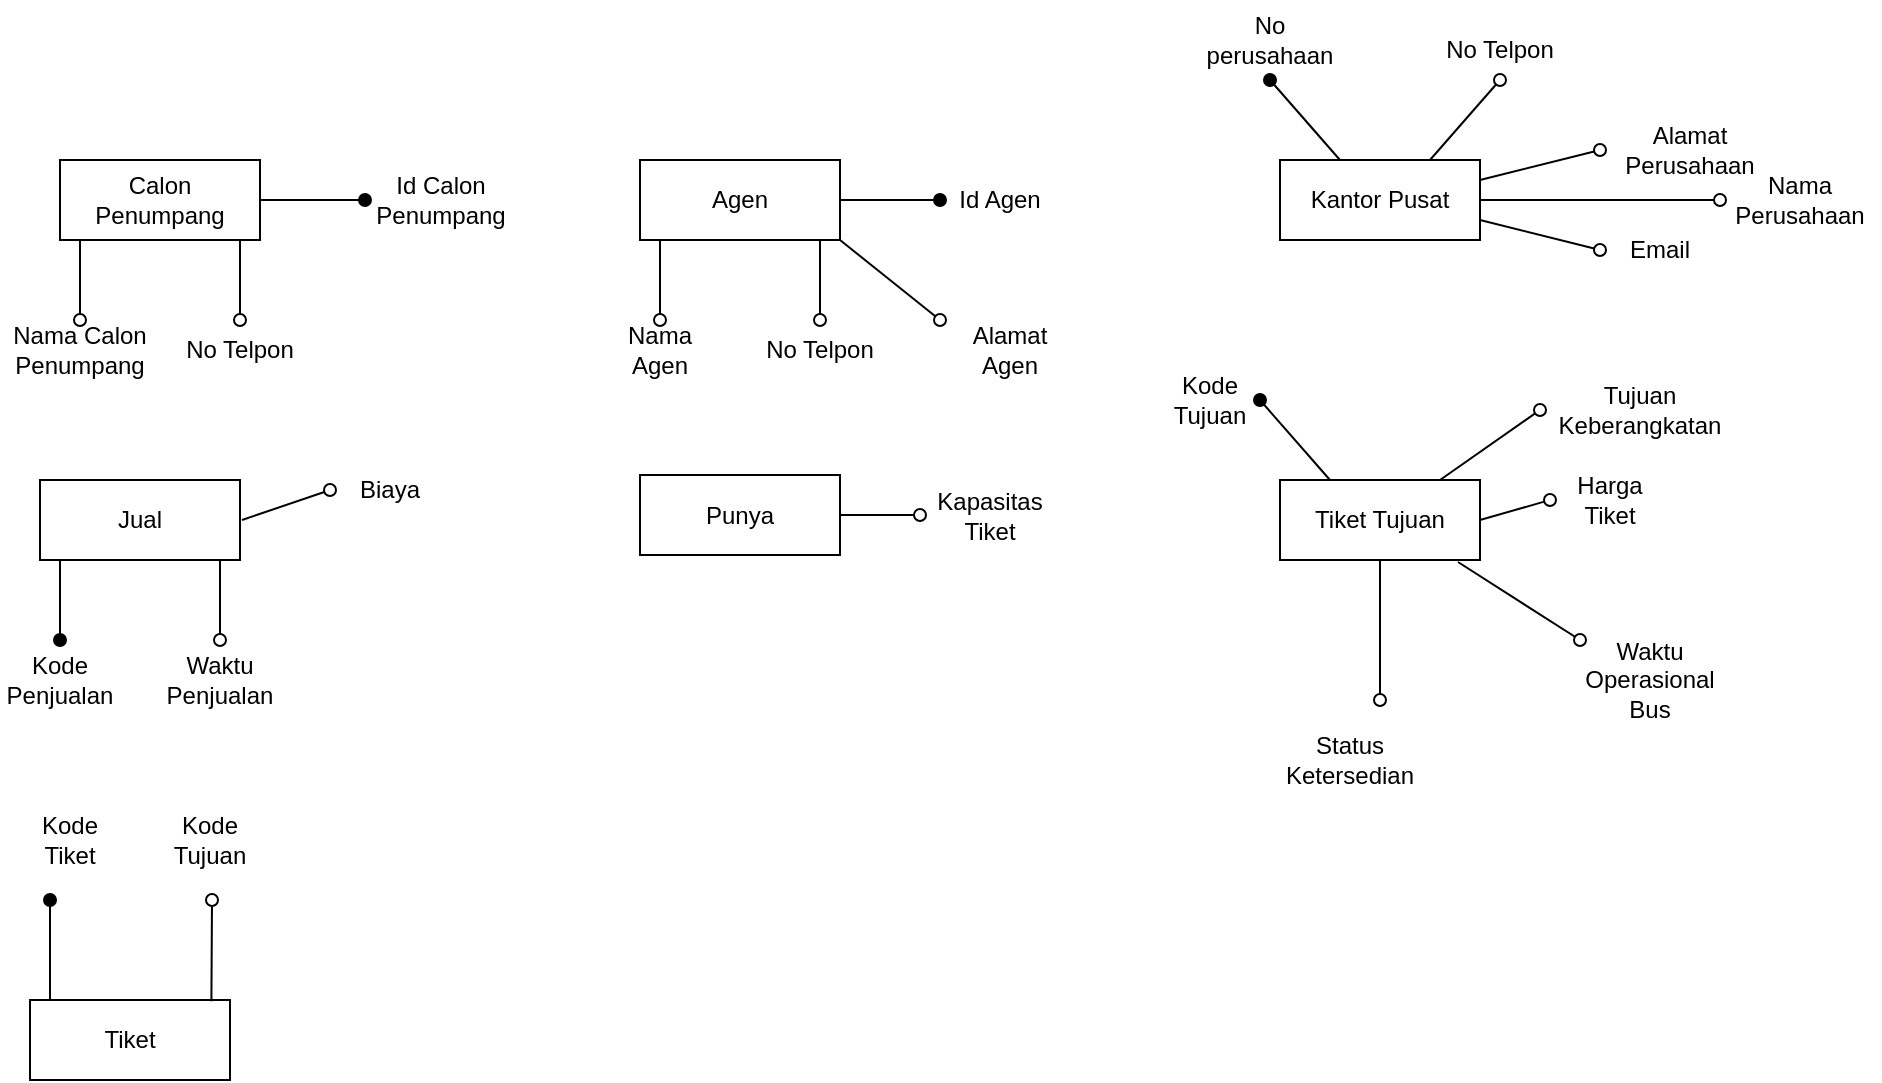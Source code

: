 <mxfile version="20.4.1" type="device" pages="3"><diagram id="qzXnrR03HcIGLGsilELM" name="Entity"><mxGraphModel dx="782" dy="-640" grid="1" gridSize="10" guides="1" tooltips="1" connect="1" arrows="1" fold="1" page="1" pageScale="1" pageWidth="850" pageHeight="1100" math="0" shadow="0"><root><mxCell id="0"/><mxCell id="1" parent="0"/><mxCell id="bNLSoMspiXEGInf_p72v-1" value="Calon Penumpang" style="whiteSpace=wrap;html=1;align=center;" parent="1" vertex="1"><mxGeometry x="105" y="1220" width="100" height="40" as="geometry"/></mxCell><mxCell id="bNLSoMspiXEGInf_p72v-2" value="" style="endArrow=none;html=1;rounded=0;startArrow=oval;startFill=0;exitX=0.5;exitY=0;exitDx=0;exitDy=0;" parent="1" source="bNLSoMspiXEGInf_p72v-7" edge="1"><mxGeometry width="50" height="50" relative="1" as="geometry"><mxPoint x="115" y="1320" as="sourcePoint"/><mxPoint x="115" y="1260" as="targetPoint"/></mxGeometry></mxCell><mxCell id="bNLSoMspiXEGInf_p72v-3" value="" style="endArrow=none;html=1;rounded=0;startArrow=oval;startFill=0;exitX=0.5;exitY=0;exitDx=0;exitDy=0;" parent="1" source="bNLSoMspiXEGInf_p72v-4" edge="1"><mxGeometry width="50" height="50" relative="1" as="geometry"><mxPoint x="195" y="1320" as="sourcePoint"/><mxPoint x="195" y="1260" as="targetPoint"/></mxGeometry></mxCell><mxCell id="bNLSoMspiXEGInf_p72v-4" value="No Telpon" style="text;html=1;strokeColor=none;fillColor=none;align=center;verticalAlign=middle;whiteSpace=wrap;rounded=0;" parent="1" vertex="1"><mxGeometry x="165" y="1300" width="60" height="30" as="geometry"/></mxCell><mxCell id="bNLSoMspiXEGInf_p72v-5" value="" style="endArrow=none;html=1;rounded=0;startArrow=oval;startFill=1;entryX=1;entryY=0.5;entryDx=0;entryDy=0;exitX=0;exitY=0.5;exitDx=0;exitDy=0;" parent="1" source="bNLSoMspiXEGInf_p72v-6" target="bNLSoMspiXEGInf_p72v-1" edge="1"><mxGeometry width="50" height="50" relative="1" as="geometry"><mxPoint x="285" y="1330" as="sourcePoint"/><mxPoint x="285" y="1220" as="targetPoint"/></mxGeometry></mxCell><mxCell id="bNLSoMspiXEGInf_p72v-6" value="Id Calon Penumpang" style="text;html=1;strokeColor=none;fillColor=none;align=center;verticalAlign=middle;whiteSpace=wrap;rounded=0;" parent="1" vertex="1"><mxGeometry x="257.5" y="1215" width="75" height="50" as="geometry"/></mxCell><mxCell id="bNLSoMspiXEGInf_p72v-7" value="Nama Calon Penumpang" style="text;html=1;strokeColor=none;fillColor=none;align=center;verticalAlign=middle;whiteSpace=wrap;rounded=0;" parent="1" vertex="1"><mxGeometry x="75" y="1300" width="80" height="30" as="geometry"/></mxCell><mxCell id="bNLSoMspiXEGInf_p72v-8" value="" style="endArrow=none;html=1;rounded=0;startArrow=oval;startFill=0;exitX=0;exitY=0.5;exitDx=0;exitDy=0;" parent="1" source="bNLSoMspiXEGInf_p72v-10" edge="1"><mxGeometry width="50" height="50" relative="1" as="geometry"><mxPoint x="45" y="1420" as="sourcePoint"/><mxPoint x="196" y="1400" as="targetPoint"/></mxGeometry></mxCell><mxCell id="bNLSoMspiXEGInf_p72v-9" value="" style="endArrow=none;html=1;rounded=0;startArrow=oval;startFill=0;exitX=0.5;exitY=0;exitDx=0;exitDy=0;" parent="1" source="bNLSoMspiXEGInf_p72v-11" edge="1"><mxGeometry width="50" height="50" relative="1" as="geometry"><mxPoint x="235" y="1360" as="sourcePoint"/><mxPoint x="185" y="1420" as="targetPoint"/></mxGeometry></mxCell><mxCell id="bNLSoMspiXEGInf_p72v-10" value="Biaya" style="text;html=1;strokeColor=none;fillColor=none;align=center;verticalAlign=middle;whiteSpace=wrap;rounded=0;" parent="1" vertex="1"><mxGeometry x="240" y="1370" width="60" height="30" as="geometry"/></mxCell><mxCell id="bNLSoMspiXEGInf_p72v-11" value="Waktu Penjualan" style="text;html=1;strokeColor=none;fillColor=none;align=center;verticalAlign=middle;whiteSpace=wrap;rounded=0;" parent="1" vertex="1"><mxGeometry x="155" y="1460" width="60" height="40" as="geometry"/></mxCell><mxCell id="bNLSoMspiXEGInf_p72v-12" value="" style="endArrow=none;html=1;rounded=0;startArrow=oval;startFill=1;exitX=0.5;exitY=0;exitDx=0;exitDy=0;" parent="1" source="bNLSoMspiXEGInf_p72v-13" edge="1"><mxGeometry width="50" height="50" relative="1" as="geometry"><mxPoint x="105" y="1370" as="sourcePoint"/><mxPoint x="105" y="1420" as="targetPoint"/></mxGeometry></mxCell><mxCell id="bNLSoMspiXEGInf_p72v-13" value="Kode Penjualan" style="text;html=1;strokeColor=none;fillColor=none;align=center;verticalAlign=middle;whiteSpace=wrap;rounded=0;" parent="1" vertex="1"><mxGeometry x="75" y="1460" width="60" height="40" as="geometry"/></mxCell><mxCell id="bNLSoMspiXEGInf_p72v-14" value="Jual" style="whiteSpace=wrap;html=1;align=center;" parent="1" vertex="1"><mxGeometry x="95" y="1380" width="100" height="40" as="geometry"/></mxCell><mxCell id="bNLSoMspiXEGInf_p72v-15" value="" style="endArrow=none;html=1;rounded=0;startArrow=oval;startFill=0;exitX=0;exitY=0.5;exitDx=0;exitDy=0;entryX=1;entryY=0.5;entryDx=0;entryDy=0;" parent="1" source="bNLSoMspiXEGInf_p72v-16" target="bNLSoMspiXEGInf_p72v-17" edge="1"><mxGeometry width="50" height="50" relative="1" as="geometry"><mxPoint x="455" y="1760" as="sourcePoint"/><mxPoint x="475" y="1430" as="targetPoint"/></mxGeometry></mxCell><mxCell id="bNLSoMspiXEGInf_p72v-16" value="Kapasitas Tiket" style="text;html=1;strokeColor=none;fillColor=none;align=center;verticalAlign=middle;whiteSpace=wrap;rounded=0;" parent="1" vertex="1"><mxGeometry x="535" y="1380" width="70" height="35" as="geometry"/></mxCell><mxCell id="bNLSoMspiXEGInf_p72v-17" value="Punya" style="whiteSpace=wrap;html=1;align=center;" parent="1" vertex="1"><mxGeometry x="395" y="1377.5" width="100" height="40" as="geometry"/></mxCell><mxCell id="bNLSoMspiXEGInf_p72v-18" value="Agen" style="whiteSpace=wrap;html=1;align=center;" parent="1" vertex="1"><mxGeometry x="395" y="1220" width="100" height="40" as="geometry"/></mxCell><mxCell id="bNLSoMspiXEGInf_p72v-19" value="" style="endArrow=none;html=1;rounded=0;startArrow=oval;startFill=0;exitX=0.5;exitY=0;exitDx=0;exitDy=0;" parent="1" source="bNLSoMspiXEGInf_p72v-24" edge="1"><mxGeometry width="50" height="50" relative="1" as="geometry"><mxPoint x="405" y="1300" as="sourcePoint"/><mxPoint x="405" y="1260" as="targetPoint"/></mxGeometry></mxCell><mxCell id="bNLSoMspiXEGInf_p72v-20" value="" style="endArrow=none;html=1;rounded=0;startArrow=oval;startFill=0;exitX=0.5;exitY=0;exitDx=0;exitDy=0;" parent="1" source="bNLSoMspiXEGInf_p72v-21" edge="1"><mxGeometry width="50" height="50" relative="1" as="geometry"><mxPoint x="485" y="1310" as="sourcePoint"/><mxPoint x="485" y="1260" as="targetPoint"/></mxGeometry></mxCell><mxCell id="bNLSoMspiXEGInf_p72v-21" value="No Telpon" style="text;html=1;strokeColor=none;fillColor=none;align=center;verticalAlign=middle;whiteSpace=wrap;rounded=0;" parent="1" vertex="1"><mxGeometry x="455" y="1300" width="60" height="30" as="geometry"/></mxCell><mxCell id="bNLSoMspiXEGInf_p72v-22" value="" style="endArrow=none;html=1;rounded=0;startArrow=oval;startFill=1;exitX=0;exitY=0.5;exitDx=0;exitDy=0;entryX=1;entryY=0.5;entryDx=0;entryDy=0;" parent="1" source="bNLSoMspiXEGInf_p72v-23" target="bNLSoMspiXEGInf_p72v-18" edge="1"><mxGeometry width="50" height="50" relative="1" as="geometry"><mxPoint x="445" y="1350" as="sourcePoint"/><mxPoint x="444.5" y="1260" as="targetPoint"/></mxGeometry></mxCell><mxCell id="bNLSoMspiXEGInf_p72v-23" value="Id Agen" style="text;html=1;strokeColor=none;fillColor=none;align=center;verticalAlign=middle;whiteSpace=wrap;rounded=0;" parent="1" vertex="1"><mxGeometry x="545" y="1225" width="60" height="30" as="geometry"/></mxCell><mxCell id="bNLSoMspiXEGInf_p72v-24" value="Nama Agen" style="text;html=1;strokeColor=none;fillColor=none;align=center;verticalAlign=middle;whiteSpace=wrap;rounded=0;" parent="1" vertex="1"><mxGeometry x="375" y="1300" width="60" height="30" as="geometry"/></mxCell><mxCell id="bNLSoMspiXEGInf_p72v-25" value="Tiket Tujuan" style="whiteSpace=wrap;html=1;align=center;" parent="1" vertex="1"><mxGeometry x="715" y="1380" width="100" height="40" as="geometry"/></mxCell><mxCell id="bNLSoMspiXEGInf_p72v-26" value="" style="endArrow=none;html=1;rounded=0;startArrow=oval;startFill=0;exitX=0.5;exitY=0;exitDx=0;exitDy=0;entryX=0.89;entryY=1.025;entryDx=0;entryDy=0;entryPerimeter=0;" parent="1" target="bNLSoMspiXEGInf_p72v-25" edge="1"><mxGeometry width="50" height="50" relative="1" as="geometry"><mxPoint x="865" y="1460" as="sourcePoint"/><mxPoint x="830" y="1420" as="targetPoint"/></mxGeometry></mxCell><mxCell id="bNLSoMspiXEGInf_p72v-28" value="&lt;div align=&quot;center&quot;&gt;Waktu Operasional Bus&lt;br&gt;&lt;/div&gt;" style="text;html=1;strokeColor=none;fillColor=none;align=center;verticalAlign=middle;whiteSpace=wrap;rounded=0;" parent="1" vertex="1"><mxGeometry x="855" y="1455" width="90" height="50" as="geometry"/></mxCell><mxCell id="bNLSoMspiXEGInf_p72v-29" value="" style="endArrow=none;html=1;rounded=0;startArrow=oval;startFill=0;entryX=0.5;entryY=1;entryDx=0;entryDy=0;exitX=0.5;exitY=0;exitDx=0;exitDy=0;entryPerimeter=0;" parent="1" target="bNLSoMspiXEGInf_p72v-25" edge="1"><mxGeometry width="50" height="50" relative="1" as="geometry"><mxPoint x="765" y="1490" as="sourcePoint"/><mxPoint x="755" y="1420" as="targetPoint"/></mxGeometry></mxCell><mxCell id="bNLSoMspiXEGInf_p72v-30" value="Status Ketersedian" style="text;html=1;strokeColor=none;fillColor=none;align=center;verticalAlign=middle;whiteSpace=wrap;rounded=0;" parent="1" vertex="1"><mxGeometry x="715" y="1500" width="70" height="40" as="geometry"/></mxCell><mxCell id="bNLSoMspiXEGInf_p72v-31" value="" style="endArrow=none;html=1;rounded=0;startArrow=oval;startFill=1;entryX=0.25;entryY=0;entryDx=0;entryDy=0;" parent="1" target="bNLSoMspiXEGInf_p72v-25" edge="1"><mxGeometry width="50" height="50" relative="1" as="geometry"><mxPoint x="705" y="1340" as="sourcePoint"/><mxPoint x="750" y="1420" as="targetPoint"/></mxGeometry></mxCell><mxCell id="bNLSoMspiXEGInf_p72v-32" value="Kode Tujuan" style="text;html=1;strokeColor=none;fillColor=none;align=center;verticalAlign=middle;whiteSpace=wrap;rounded=0;" parent="1" vertex="1"><mxGeometry x="655" y="1320" width="50" height="40" as="geometry"/></mxCell><mxCell id="bNLSoMspiXEGInf_p72v-33" value="" style="endArrow=none;html=1;rounded=0;startArrow=oval;startFill=0;exitX=0;exitY=0.5;exitDx=0;exitDy=0;entryX=1;entryY=0.5;entryDx=0;entryDy=0;" parent="1" source="bNLSoMspiXEGInf_p72v-34" target="bNLSoMspiXEGInf_p72v-25" edge="1"><mxGeometry width="50" height="50" relative="1" as="geometry"><mxPoint x="510" y="1640" as="sourcePoint"/><mxPoint x="815" y="1400" as="targetPoint"/></mxGeometry></mxCell><mxCell id="bNLSoMspiXEGInf_p72v-34" value="Harga Tiket" style="text;html=1;strokeColor=none;fillColor=none;align=center;verticalAlign=middle;whiteSpace=wrap;rounded=0;" parent="1" vertex="1"><mxGeometry x="850" y="1370" width="60" height="40" as="geometry"/></mxCell><mxCell id="bNLSoMspiXEGInf_p72v-35" style="edgeStyle=none;rounded=0;orthogonalLoop=1;jettySize=auto;html=1;exitX=0.5;exitY=1;exitDx=0;exitDy=0;startArrow=oval;startFill=0;" parent="1" source="bNLSoMspiXEGInf_p72v-32" target="bNLSoMspiXEGInf_p72v-32" edge="1"><mxGeometry relative="1" as="geometry"/></mxCell><mxCell id="bNLSoMspiXEGInf_p72v-37" value="" style="endArrow=none;html=1;rounded=0;startArrow=oval;startFill=0;entryX=0.8;entryY=0;entryDx=0;entryDy=0;exitX=0;exitY=0.5;exitDx=0;exitDy=0;entryPerimeter=0;" parent="1" source="bNLSoMspiXEGInf_p72v-38" target="bNLSoMspiXEGInf_p72v-25" edge="1"><mxGeometry width="50" height="50" relative="1" as="geometry"><mxPoint x="920" y="1450" as="sourcePoint"/><mxPoint x="540" y="1630" as="targetPoint"/></mxGeometry></mxCell><mxCell id="bNLSoMspiXEGInf_p72v-38" value="Tujuan Keberangkatan" style="text;html=1;strokeColor=none;fillColor=none;align=center;verticalAlign=middle;whiteSpace=wrap;rounded=0;" parent="1" vertex="1"><mxGeometry x="845" y="1320" width="100" height="50" as="geometry"/></mxCell><mxCell id="bNLSoMspiXEGInf_p72v-39" value="Kantor Pusat" style="whiteSpace=wrap;html=1;align=center;" parent="1" vertex="1"><mxGeometry x="715" y="1220" width="100" height="40" as="geometry"/></mxCell><mxCell id="bNLSoMspiXEGInf_p72v-40" value="" style="endArrow=none;html=1;rounded=0;startArrow=oval;startFill=0;exitX=0;exitY=0.5;exitDx=0;exitDy=0;entryX=1;entryY=0.5;entryDx=0;entryDy=0;" parent="1" source="bNLSoMspiXEGInf_p72v-42" target="bNLSoMspiXEGInf_p72v-39" edge="1"><mxGeometry width="50" height="50" relative="1" as="geometry"><mxPoint x="755" y="1180" as="sourcePoint"/><mxPoint x="755" y="1130" as="targetPoint"/></mxGeometry></mxCell><mxCell id="bNLSoMspiXEGInf_p72v-41" value="" style="endArrow=none;html=1;rounded=0;startArrow=oval;startFill=0;exitX=0.5;exitY=1;exitDx=0;exitDy=0;" parent="1" source="bNLSoMspiXEGInf_p72v-45" edge="1"><mxGeometry width="50" height="50" relative="1" as="geometry"><mxPoint x="825" y="1180" as="sourcePoint"/><mxPoint x="790" y="1220" as="targetPoint"/></mxGeometry></mxCell><mxCell id="bNLSoMspiXEGInf_p72v-42" value="Nama Perusahaan" style="text;html=1;strokeColor=none;fillColor=none;align=center;verticalAlign=middle;whiteSpace=wrap;rounded=0;" parent="1" vertex="1"><mxGeometry x="935" y="1227.5" width="80" height="25" as="geometry"/></mxCell><mxCell id="bNLSoMspiXEGInf_p72v-43" value="Alamat Perusahaan" style="text;html=1;strokeColor=none;fillColor=none;align=center;verticalAlign=middle;whiteSpace=wrap;rounded=0;" parent="1" vertex="1"><mxGeometry x="875" y="1200" width="90" height="30" as="geometry"/></mxCell><mxCell id="bNLSoMspiXEGInf_p72v-44" value="" style="endArrow=none;html=1;rounded=0;startArrow=oval;startFill=1;exitX=0.5;exitY=1;exitDx=0;exitDy=0;entryX=0.3;entryY=0;entryDx=0;entryDy=0;entryPerimeter=0;" parent="1" source="bNLSoMspiXEGInf_p72v-47" target="bNLSoMspiXEGInf_p72v-39" edge="1"><mxGeometry width="50" height="50" relative="1" as="geometry"><mxPoint x="795" y="1210" as="sourcePoint"/><mxPoint x="735" y="1210" as="targetPoint"/></mxGeometry></mxCell><mxCell id="bNLSoMspiXEGInf_p72v-45" value="No Telpon" style="text;html=1;strokeColor=none;fillColor=none;align=center;verticalAlign=middle;whiteSpace=wrap;rounded=0;" parent="1" vertex="1"><mxGeometry x="795" y="1150" width="60" height="30" as="geometry"/></mxCell><mxCell id="bNLSoMspiXEGInf_p72v-46" value="" style="endArrow=none;html=1;rounded=0;startArrow=oval;startFill=0;exitX=0;exitY=0.5;exitDx=0;exitDy=0;entryX=1;entryY=0.25;entryDx=0;entryDy=0;" parent="1" source="bNLSoMspiXEGInf_p72v-43" target="bNLSoMspiXEGInf_p72v-39" edge="1"><mxGeometry width="50" height="50" relative="1" as="geometry"><mxPoint x="835" y="1260" as="sourcePoint"/><mxPoint x="745" y="1110" as="targetPoint"/></mxGeometry></mxCell><mxCell id="bNLSoMspiXEGInf_p72v-47" value="No perusahaan" style="text;html=1;strokeColor=none;fillColor=none;align=center;verticalAlign=middle;whiteSpace=wrap;rounded=0;" parent="1" vertex="1"><mxGeometry x="675" y="1140" width="70" height="40" as="geometry"/></mxCell><mxCell id="bNLSoMspiXEGInf_p72v-48" value="" style="endArrow=none;html=1;rounded=0;startArrow=oval;startFill=0;exitX=0;exitY=0.5;exitDx=0;exitDy=0;entryX=1;entryY=0.75;entryDx=0;entryDy=0;entryPerimeter=0;" parent="1" source="bNLSoMspiXEGInf_p72v-49" target="bNLSoMspiXEGInf_p72v-39" edge="1"><mxGeometry width="50" height="50" relative="1" as="geometry"><mxPoint x="325" y="1400" as="sourcePoint"/><mxPoint x="705" y="1270" as="targetPoint"/></mxGeometry></mxCell><mxCell id="bNLSoMspiXEGInf_p72v-49" value="Email" style="text;html=1;strokeColor=none;fillColor=none;align=center;verticalAlign=middle;whiteSpace=wrap;rounded=0;" parent="1" vertex="1"><mxGeometry x="875" y="1250" width="60" height="30" as="geometry"/></mxCell><mxCell id="bNLSoMspiXEGInf_p72v-50" value="" style="endArrow=none;html=1;rounded=0;startArrow=oval;startFill=0;exitX=0;exitY=0;exitDx=0;exitDy=0;" parent="1" source="bNLSoMspiXEGInf_p72v-51" edge="1"><mxGeometry width="50" height="50" relative="1" as="geometry"><mxPoint x="495.5" y="1330" as="sourcePoint"/><mxPoint x="495" y="1260" as="targetPoint"/></mxGeometry></mxCell><mxCell id="bNLSoMspiXEGInf_p72v-51" value="Alamat Agen" style="text;html=1;strokeColor=none;fillColor=none;align=center;verticalAlign=middle;whiteSpace=wrap;rounded=0;" parent="1" vertex="1"><mxGeometry x="545" y="1300" width="70" height="30" as="geometry"/></mxCell><mxCell id="Q-cSyEjCnB_r-dH1KeQf-1" value="Tiket" style="whiteSpace=wrap;html=1;align=center;" parent="1" vertex="1"><mxGeometry x="90" y="1640" width="100" height="40" as="geometry"/></mxCell><mxCell id="Q-cSyEjCnB_r-dH1KeQf-2" value="" style="endArrow=none;html=1;rounded=0;startArrow=oval;startFill=1;" parent="1" edge="1"><mxGeometry width="50" height="50" relative="1" as="geometry"><mxPoint x="100" y="1590" as="sourcePoint"/><mxPoint x="100" y="1640" as="targetPoint"/></mxGeometry></mxCell><mxCell id="Q-cSyEjCnB_r-dH1KeQf-3" value="Kode Tiket" style="text;html=1;strokeColor=none;fillColor=none;align=center;verticalAlign=middle;whiteSpace=wrap;rounded=0;" parent="1" vertex="1"><mxGeometry x="85" y="1540" width="50" height="40" as="geometry"/></mxCell><mxCell id="T_l_LVZfTL7cROFTf3zg-2" value="Kode Tujuan" style="text;html=1;strokeColor=none;fillColor=none;align=center;verticalAlign=middle;whiteSpace=wrap;rounded=0;" parent="1" vertex="1"><mxGeometry x="155" y="1540" width="50" height="40" as="geometry"/></mxCell><mxCell id="S-vWrW2UZeG1LCHrflD8-1" value="" style="endArrow=none;html=1;rounded=0;startArrow=oval;startFill=0;entryX=0.907;entryY=0.017;entryDx=0;entryDy=0;entryPerimeter=0;" parent="1" target="Q-cSyEjCnB_r-dH1KeQf-1" edge="1"><mxGeometry width="50" height="50" relative="1" as="geometry"><mxPoint x="181" y="1590" as="sourcePoint"/><mxPoint x="410" y="1630" as="targetPoint"/></mxGeometry></mxCell></root></mxGraphModel></diagram><diagram id="Tl_bNO21hcRaD1nVRpbj" name="ER Diagram"><mxGraphModel dx="782" dy="460" grid="1" gridSize="10" guides="1" tooltips="1" connect="1" arrows="1" fold="1" page="1" pageScale="1" pageWidth="850" pageHeight="1100" math="0" shadow="0"><root><mxCell id="0"/><mxCell id="1" parent="0"/><mxCell id="e8dz8l9Xyo6udzqW6ZJN-3" value="Punya" style="shape=rhombus;perimeter=rhombusPerimeter;whiteSpace=wrap;html=1;align=center;" parent="1" vertex="1"><mxGeometry x="411" y="113" width="120" height="60" as="geometry"/></mxCell><mxCell id="e8dz8l9Xyo6udzqW6ZJN-5" value="Agen" style="whiteSpace=wrap;html=1;align=center;" parent="1" vertex="1"><mxGeometry x="21" y="263" width="100" height="40" as="geometry"/></mxCell><mxCell id="e8dz8l9Xyo6udzqW6ZJN-7" value="Kantor Pusat" style="whiteSpace=wrap;html=1;align=center;" parent="1" vertex="1"><mxGeometry x="701" y="263" width="100" height="40" as="geometry"/></mxCell><mxCell id="e8dz8l9Xyo6udzqW6ZJN-9" value="Tiket Tujuan" style="whiteSpace=wrap;html=1;align=center;" parent="1" vertex="1"><mxGeometry x="421" y="263" width="100" height="40" as="geometry"/></mxCell><mxCell id="e8dz8l9Xyo6udzqW6ZJN-10" value="Punya" style="shape=rhombus;perimeter=rhombusPerimeter;whiteSpace=wrap;html=1;align=center;" parent="1" vertex="1"><mxGeometry x="221" y="253" width="120" height="60" as="geometry"/></mxCell><mxCell id="e8dz8l9Xyo6udzqW6ZJN-11" value="Jual" style="shape=rhombus;perimeter=rhombusPerimeter;whiteSpace=wrap;html=1;align=center;" parent="1" vertex="1"><mxGeometry x="411" y="738" width="120" height="60" as="geometry"/></mxCell><mxCell id="e8dz8l9Xyo6udzqW6ZJN-12" value="Calon Penumpang" style="whiteSpace=wrap;html=1;align=center;" parent="1" vertex="1"><mxGeometry x="421" y="873" width="100" height="40" as="geometry"/></mxCell><mxCell id="e8dz8l9Xyo6udzqW6ZJN-13" value="" style="line;strokeWidth=1;rotatable=0;dashed=0;labelPosition=right;align=left;verticalAlign=middle;spacingTop=0;spacingLeft=6;points=[];portConstraint=eastwest;" parent="1" vertex="1"><mxGeometry x="121" y="278" width="100" height="10" as="geometry"/></mxCell><mxCell id="e8dz8l9Xyo6udzqW6ZJN-14" value="" style="line;strokeWidth=1;rotatable=0;dashed=0;labelPosition=right;align=left;verticalAlign=middle;spacingTop=0;spacingLeft=6;points=[];portConstraint=eastwest;" parent="1" vertex="1"><mxGeometry x="341" y="278" width="80" height="10" as="geometry"/></mxCell><mxCell id="e8dz8l9Xyo6udzqW6ZJN-20" value="" style="endArrow=none;html=1;rounded=0;exitX=0.5;exitY=0;exitDx=0;exitDy=0;entryX=0.5;entryY=1;entryDx=0;entryDy=0;" parent="1" edge="1"><mxGeometry relative="1" as="geometry"><mxPoint x="470.5" y="263" as="sourcePoint"/><mxPoint x="470.5" y="173" as="targetPoint"/></mxGeometry></mxCell><mxCell id="e8dz8l9Xyo6udzqW6ZJN-21" value="" style="endArrow=none;html=1;rounded=0;entryX=0.5;entryY=1;entryDx=0;entryDy=0;exitX=0.5;exitY=0;exitDx=0;exitDy=0;" parent="1" source="e8dz8l9Xyo6udzqW6ZJN-12" target="e8dz8l9Xyo6udzqW6ZJN-11" edge="1"><mxGeometry relative="1" as="geometry"><mxPoint x="461" y="873" as="sourcePoint"/><mxPoint x="521" y="733" as="targetPoint"/></mxGeometry></mxCell><mxCell id="e8dz8l9Xyo6udzqW6ZJN-24" value="" style="endArrow=none;html=1;rounded=0;entryX=1;entryY=0.5;entryDx=0;entryDy=0;exitX=0.4;exitY=0;exitDx=0;exitDy=0;exitPerimeter=0;" parent="1" source="e8dz8l9Xyo6udzqW6ZJN-7" target="e8dz8l9Xyo6udzqW6ZJN-3" edge="1"><mxGeometry relative="1" as="geometry"><mxPoint x="321" y="303" as="sourcePoint"/><mxPoint x="481" y="303" as="targetPoint"/><Array as="points"><mxPoint x="741" y="143"/></Array></mxGeometry></mxCell><mxCell id="e8dz8l9Xyo6udzqW6ZJN-26" value="" style="endArrow=none;html=1;rounded=0;exitX=0.5;exitY=0;exitDx=0;exitDy=0;entryX=0;entryY=0.5;entryDx=0;entryDy=0;" parent="1" source="e8dz8l9Xyo6udzqW6ZJN-5" target="e8dz8l9Xyo6udzqW6ZJN-3" edge="1"><mxGeometry relative="1" as="geometry"><mxPoint x="331" y="313" as="sourcePoint"/><mxPoint x="491" y="313" as="targetPoint"/><Array as="points"><mxPoint x="71" y="143"/></Array></mxGeometry></mxCell><mxCell id="A_dHXXbYrgFBgs6hQD4I-6" value="" style="endArrow=none;html=1;rounded=0;startArrow=oval;startFill=0;exitX=0.5;exitY=0;exitDx=0;exitDy=0;" parent="1" source="A_dHXXbYrgFBgs6hQD4I-10" target="e8dz8l9Xyo6udzqW6ZJN-11" edge="1"><mxGeometry width="50" height="50" relative="1" as="geometry"><mxPoint x="361" y="753" as="sourcePoint"/><mxPoint x="411" y="733" as="targetPoint"/></mxGeometry></mxCell><mxCell id="A_dHXXbYrgFBgs6hQD4I-7" value="" style="endArrow=none;html=1;rounded=0;startArrow=oval;startFill=0;exitX=0.5;exitY=0;exitDx=0;exitDy=0;" parent="1" source="A_dHXXbYrgFBgs6hQD4I-12" target="e8dz8l9Xyo6udzqW6ZJN-11" edge="1"><mxGeometry width="50" height="50" relative="1" as="geometry"><mxPoint x="551" y="693" as="sourcePoint"/><mxPoint x="501" y="663" as="targetPoint"/></mxGeometry></mxCell><mxCell id="A_dHXXbYrgFBgs6hQD4I-8" value="" style="endArrow=none;html=1;rounded=0;startArrow=oval;startFill=0;exitX=0.5;exitY=0;exitDx=0;exitDy=0;entryX=0.9;entryY=1;entryDx=0;entryDy=0;entryPerimeter=0;" parent="1" source="A_dHXXbYrgFBgs6hQD4I-14" target="e8dz8l9Xyo6udzqW6ZJN-9" edge="1"><mxGeometry width="50" height="50" relative="1" as="geometry"><mxPoint x="551" y="333" as="sourcePoint"/><mxPoint x="521" y="303" as="targetPoint"/></mxGeometry></mxCell><mxCell id="A_dHXXbYrgFBgs6hQD4I-10" value="Biaya" style="text;html=1;strokeColor=none;fillColor=none;align=center;verticalAlign=middle;whiteSpace=wrap;rounded=0;" parent="1" vertex="1"><mxGeometry x="561" y="743" width="60" height="30" as="geometry"/></mxCell><mxCell id="A_dHXXbYrgFBgs6hQD4I-12" value="Waktu Penjualan" style="text;html=1;strokeColor=none;fillColor=none;align=center;verticalAlign=middle;whiteSpace=wrap;rounded=0;" parent="1" vertex="1"><mxGeometry x="526" y="793" width="60" height="40" as="geometry"/></mxCell><mxCell id="A_dHXXbYrgFBgs6hQD4I-14" value="&lt;div align=&quot;center&quot;&gt;Waktu Operasional Bus&lt;br&gt;&lt;/div&gt;" style="text;html=1;strokeColor=none;fillColor=none;align=center;verticalAlign=middle;whiteSpace=wrap;rounded=0;" parent="1" vertex="1"><mxGeometry x="481" y="353" width="90" height="50" as="geometry"/></mxCell><mxCell id="A_dHXXbYrgFBgs6hQD4I-15" value="" style="endArrow=none;html=1;rounded=0;startArrow=oval;startFill=0;entryX=0.3;entryY=1;entryDx=0;entryDy=0;exitX=0.5;exitY=0;exitDx=0;exitDy=0;entryPerimeter=0;" parent="1" source="A_dHXXbYrgFBgs6hQD4I-16" target="e8dz8l9Xyo6udzqW6ZJN-9" edge="1"><mxGeometry width="50" height="50" relative="1" as="geometry"><mxPoint x="441" y="353" as="sourcePoint"/><mxPoint x="446" y="303" as="targetPoint"/></mxGeometry></mxCell><mxCell id="A_dHXXbYrgFBgs6hQD4I-16" value="Status Ketersedian" style="text;html=1;strokeColor=none;fillColor=none;align=center;verticalAlign=middle;whiteSpace=wrap;rounded=0;" parent="1" vertex="1"><mxGeometry x="396" y="353" width="70" height="40" as="geometry"/></mxCell><mxCell id="A_dHXXbYrgFBgs6hQD4I-17" value="" style="endArrow=none;html=1;rounded=0;startArrow=oval;startFill=0;exitX=0.5;exitY=0;exitDx=0;exitDy=0;" parent="1" source="A_dHXXbYrgFBgs6hQD4I-19" edge="1"><mxGeometry width="50" height="50" relative="1" as="geometry"><mxPoint x="31" y="353" as="sourcePoint"/><mxPoint x="31" y="303" as="targetPoint"/></mxGeometry></mxCell><mxCell id="A_dHXXbYrgFBgs6hQD4I-18" value="" style="endArrow=none;html=1;rounded=0;startArrow=oval;startFill=0;exitX=0.5;exitY=0;exitDx=0;exitDy=0;" parent="1" source="A_dHXXbYrgFBgs6hQD4I-20" edge="1"><mxGeometry width="50" height="50" relative="1" as="geometry"><mxPoint x="111" y="353" as="sourcePoint"/><mxPoint x="111" y="303" as="targetPoint"/></mxGeometry></mxCell><mxCell id="A_dHXXbYrgFBgs6hQD4I-19" value="Nama Agen" style="text;html=1;strokeColor=none;fillColor=none;align=center;verticalAlign=middle;whiteSpace=wrap;rounded=0;" parent="1" vertex="1"><mxGeometry x="1" y="353" width="60" height="30" as="geometry"/></mxCell><mxCell id="A_dHXXbYrgFBgs6hQD4I-20" value="No Telpon" style="text;html=1;strokeColor=none;fillColor=none;align=center;verticalAlign=middle;whiteSpace=wrap;rounded=0;" parent="1" vertex="1"><mxGeometry x="81" y="353" width="60" height="30" as="geometry"/></mxCell><mxCell id="A_dHXXbYrgFBgs6hQD4I-21" value="" style="endArrow=none;html=1;rounded=0;startArrow=oval;startFill=1;exitX=0.5;exitY=0;exitDx=0;exitDy=0;" parent="1" source="A_dHXXbYrgFBgs6hQD4I-23" target="e8dz8l9Xyo6udzqW6ZJN-11" edge="1"><mxGeometry width="50" height="50" relative="1" as="geometry"><mxPoint x="421" y="703" as="sourcePoint"/><mxPoint x="371" y="723" as="targetPoint"/></mxGeometry></mxCell><mxCell id="A_dHXXbYrgFBgs6hQD4I-23" value="Kode Penjualan" style="text;html=1;strokeColor=none;fillColor=none;align=center;verticalAlign=middle;whiteSpace=wrap;rounded=0;" parent="1" vertex="1"><mxGeometry x="346" y="798" width="60" height="40" as="geometry"/></mxCell><mxCell id="A_dHXXbYrgFBgs6hQD4I-25" value="" style="endArrow=none;html=1;rounded=0;startArrow=oval;startFill=1;exitX=0.5;exitY=0;exitDx=0;exitDy=0;" parent="1" source="A_dHXXbYrgFBgs6hQD4I-26" edge="1"><mxGeometry width="50" height="50" relative="1" as="geometry"><mxPoint x="191" y="533" as="sourcePoint"/><mxPoint x="441" y="303" as="targetPoint"/></mxGeometry></mxCell><mxCell id="A_dHXXbYrgFBgs6hQD4I-26" value="Kode Tujuan" style="text;html=1;strokeColor=none;fillColor=none;align=center;verticalAlign=middle;whiteSpace=wrap;rounded=0;" parent="1" vertex="1"><mxGeometry x="346" y="393" width="50" height="40" as="geometry"/></mxCell><mxCell id="A_dHXXbYrgFBgs6hQD4I-27" value="" style="endArrow=none;html=1;rounded=0;startArrow=oval;startFill=0;exitX=0.5;exitY=0;exitDx=0;exitDy=0;entryX=1;entryY=1;entryDx=0;entryDy=0;" parent="1" source="A_dHXXbYrgFBgs6hQD4I-28" target="e8dz8l9Xyo6udzqW6ZJN-9" edge="1"><mxGeometry width="50" height="50" relative="1" as="geometry"><mxPoint x="201" y="523" as="sourcePoint"/><mxPoint x="246" y="493" as="targetPoint"/></mxGeometry></mxCell><mxCell id="A_dHXXbYrgFBgs6hQD4I-28" value="Harga Tiket" style="text;html=1;strokeColor=none;fillColor=none;align=center;verticalAlign=middle;whiteSpace=wrap;rounded=0;" parent="1" vertex="1"><mxGeometry x="551" y="383" width="60" height="40" as="geometry"/></mxCell><mxCell id="A_dHXXbYrgFBgs6hQD4I-29" style="edgeStyle=none;rounded=0;orthogonalLoop=1;jettySize=auto;html=1;exitX=0.5;exitY=1;exitDx=0;exitDy=0;startArrow=oval;startFill=0;" parent="1" source="A_dHXXbYrgFBgs6hQD4I-26" target="A_dHXXbYrgFBgs6hQD4I-26" edge="1"><mxGeometry relative="1" as="geometry"/></mxCell><mxCell id="A_dHXXbYrgFBgs6hQD4I-35" value="" style="endArrow=none;html=1;rounded=0;startArrow=oval;startFill=0;entryX=1;entryY=0.75;entryDx=0;entryDy=0;exitX=0.5;exitY=0;exitDx=0;exitDy=0;" parent="1" source="A_dHXXbYrgFBgs6hQD4I-36" target="e8dz8l9Xyo6udzqW6ZJN-9" edge="1"><mxGeometry width="50" height="50" relative="1" as="geometry"><mxPoint x="611" y="333" as="sourcePoint"/><mxPoint x="231" y="513" as="targetPoint"/></mxGeometry></mxCell><mxCell id="A_dHXXbYrgFBgs6hQD4I-36" value="Tujuan Keberangkatan" style="text;html=1;strokeColor=none;fillColor=none;align=center;verticalAlign=middle;whiteSpace=wrap;rounded=0;" parent="1" vertex="1"><mxGeometry x="581" y="333" width="70" height="40" as="geometry"/></mxCell><mxCell id="A_dHXXbYrgFBgs6hQD4I-39" value="" style="endArrow=none;html=1;rounded=0;startArrow=oval;startFill=0;exitX=0.5;exitY=0;exitDx=0;exitDy=0;" parent="1" edge="1"><mxGeometry width="50" height="50" relative="1" as="geometry"><mxPoint x="421" y="973" as="sourcePoint"/><mxPoint x="421" y="913" as="targetPoint"/></mxGeometry></mxCell><mxCell id="A_dHXXbYrgFBgs6hQD4I-40" value="" style="endArrow=none;html=1;rounded=0;startArrow=oval;startFill=0;exitX=0.5;exitY=0;exitDx=0;exitDy=0;" parent="1" edge="1"><mxGeometry width="50" height="50" relative="1" as="geometry"><mxPoint x="501" y="973" as="sourcePoint"/><mxPoint x="501" y="913" as="targetPoint"/></mxGeometry></mxCell><mxCell id="A_dHXXbYrgFBgs6hQD4I-41" value="Nama Calon Penumpang" style="text;html=1;strokeColor=none;fillColor=none;align=center;verticalAlign=middle;whiteSpace=wrap;rounded=0;" parent="1" vertex="1"><mxGeometry x="381" y="973" width="80" height="30" as="geometry"/></mxCell><mxCell id="A_dHXXbYrgFBgs6hQD4I-42" value="No Telpon" style="text;html=1;strokeColor=none;fillColor=none;align=center;verticalAlign=middle;whiteSpace=wrap;rounded=0;" parent="1" vertex="1"><mxGeometry x="471" y="973" width="60" height="30" as="geometry"/></mxCell><mxCell id="A_dHXXbYrgFBgs6hQD4I-44" value="" style="endArrow=none;html=1;rounded=0;startArrow=oval;startFill=1;exitX=0.5;exitY=0;exitDx=0;exitDy=0;" parent="1" source="A_dHXXbYrgFBgs6hQD4I-45" edge="1"><mxGeometry width="50" height="50" relative="1" as="geometry"><mxPoint x="71" y="393" as="sourcePoint"/><mxPoint x="70.5" y="303" as="targetPoint"/></mxGeometry></mxCell><mxCell id="A_dHXXbYrgFBgs6hQD4I-45" value="Id Agen" style="text;html=1;strokeColor=none;fillColor=none;align=center;verticalAlign=middle;whiteSpace=wrap;rounded=0;" parent="1" vertex="1"><mxGeometry x="41" y="388" width="60" height="30" as="geometry"/></mxCell><mxCell id="A_dHXXbYrgFBgs6hQD4I-46" value="" style="endArrow=none;html=1;rounded=0;startArrow=oval;startFill=0;exitX=0.5;exitY=0;exitDx=0;exitDy=0;" parent="1" source="A_dHXXbYrgFBgs6hQD4I-52" edge="1"><mxGeometry width="50" height="50" relative="1" as="geometry"><mxPoint x="711" y="353" as="sourcePoint"/><mxPoint x="711" y="303" as="targetPoint"/></mxGeometry></mxCell><mxCell id="A_dHXXbYrgFBgs6hQD4I-48" value="" style="endArrow=none;html=1;rounded=0;startArrow=oval;startFill=0;exitX=0.5;exitY=0;exitDx=0;exitDy=0;entryX=0.9;entryY=1.025;entryDx=0;entryDy=0;entryPerimeter=0;" parent="1" source="A_dHXXbYrgFBgs6hQD4I-53" target="e8dz8l9Xyo6udzqW6ZJN-7" edge="1"><mxGeometry width="50" height="50" relative="1" as="geometry"><mxPoint x="791" y="353" as="sourcePoint"/><mxPoint x="791" y="303" as="targetPoint"/></mxGeometry></mxCell><mxCell id="A_dHXXbYrgFBgs6hQD4I-50" value="" style="endArrow=none;html=1;rounded=0;startArrow=oval;startFill=1;" parent="1" edge="1"><mxGeometry width="50" height="50" relative="1" as="geometry"><mxPoint x="460.5" y="1023" as="sourcePoint"/><mxPoint x="460.5" y="913" as="targetPoint"/></mxGeometry></mxCell><mxCell id="A_dHXXbYrgFBgs6hQD4I-51" value="Id Calon Penumpang" style="text;html=1;strokeColor=none;fillColor=none;align=center;verticalAlign=middle;whiteSpace=wrap;rounded=0;" parent="1" vertex="1"><mxGeometry x="421" y="1023" width="75" height="50" as="geometry"/></mxCell><mxCell id="A_dHXXbYrgFBgs6hQD4I-52" value="Nama Perusahaan" style="text;html=1;strokeColor=none;fillColor=none;align=center;verticalAlign=middle;whiteSpace=wrap;rounded=0;" parent="1" vertex="1"><mxGeometry x="681" y="343" width="60" height="30" as="geometry"/></mxCell><mxCell id="A_dHXXbYrgFBgs6hQD4I-55" value="Alamat Perusahaan" style="text;html=1;strokeColor=none;fillColor=none;align=center;verticalAlign=middle;whiteSpace=wrap;rounded=0;" parent="1" vertex="1"><mxGeometry x="641" y="373" width="60" height="30" as="geometry"/></mxCell><mxCell id="A_dHXXbYrgFBgs6hQD4I-56" value="" style="endArrow=none;html=1;rounded=0;startArrow=oval;startFill=1;entryX=0.5;entryY=1;entryDx=0;entryDy=0;exitX=0.5;exitY=0;exitDx=0;exitDy=0;" parent="1" source="A_dHXXbYrgFBgs6hQD4I-58" target="e8dz8l9Xyo6udzqW6ZJN-7" edge="1"><mxGeometry width="50" height="50" relative="1" as="geometry"><mxPoint x="751" y="383" as="sourcePoint"/><mxPoint x="731" y="303" as="targetPoint"/></mxGeometry></mxCell><mxCell id="A_dHXXbYrgFBgs6hQD4I-53" value="No Telpon" style="text;html=1;strokeColor=none;fillColor=none;align=center;verticalAlign=middle;whiteSpace=wrap;rounded=0;" parent="1" vertex="1"><mxGeometry x="761" y="343" width="60" height="30" as="geometry"/></mxCell><mxCell id="A_dHXXbYrgFBgs6hQD4I-57" value="" style="endArrow=none;html=1;rounded=0;startArrow=oval;startFill=0;exitX=0.5;exitY=0;exitDx=0;exitDy=0;entryX=0;entryY=1;entryDx=0;entryDy=0;entryPerimeter=0;" parent="1" source="A_dHXXbYrgFBgs6hQD4I-55" target="e8dz8l9Xyo6udzqW6ZJN-7" edge="1"><mxGeometry width="50" height="50" relative="1" as="geometry"><mxPoint x="791" y="433" as="sourcePoint"/><mxPoint x="701" y="283" as="targetPoint"/></mxGeometry></mxCell><mxCell id="A_dHXXbYrgFBgs6hQD4I-58" value="No perusahaan" style="text;html=1;strokeColor=none;fillColor=none;align=center;verticalAlign=middle;whiteSpace=wrap;rounded=0;" parent="1" vertex="1"><mxGeometry x="716" y="383" width="70" height="40" as="geometry"/></mxCell><mxCell id="A_dHXXbYrgFBgs6hQD4I-60" value="" style="endArrow=none;html=1;rounded=0;startArrow=oval;startFill=0;exitX=0.5;exitY=0;exitDx=0;exitDy=0;entryX=1;entryY=1;entryDx=0;entryDy=0;" parent="1" source="A_dHXXbYrgFBgs6hQD4I-61" target="e8dz8l9Xyo6udzqW6ZJN-7" edge="1"><mxGeometry width="50" height="50" relative="1" as="geometry"><mxPoint x="281" y="573" as="sourcePoint"/><mxPoint x="661" y="443" as="targetPoint"/></mxGeometry></mxCell><mxCell id="A_dHXXbYrgFBgs6hQD4I-61" value="Email" style="text;html=1;strokeColor=none;fillColor=none;align=center;verticalAlign=middle;whiteSpace=wrap;rounded=0;" parent="1" vertex="1"><mxGeometry x="786" y="313" width="60" height="30" as="geometry"/></mxCell><mxCell id="A_dHXXbYrgFBgs6hQD4I-63" value="" style="endArrow=none;html=1;rounded=0;startArrow=oval;startFill=0;exitX=0.5;exitY=1;exitDx=0;exitDy=0;entryX=0.5;entryY=0;entryDx=0;entryDy=0;" parent="1" source="A_dHXXbYrgFBgs6hQD4I-64" target="e8dz8l9Xyo6udzqW6ZJN-10" edge="1"><mxGeometry width="50" height="50" relative="1" as="geometry"><mxPoint x="261" y="583" as="sourcePoint"/><mxPoint x="261" y="503" as="targetPoint"/></mxGeometry></mxCell><mxCell id="A_dHXXbYrgFBgs6hQD4I-64" value="Kapasitas Tiket" style="text;html=1;strokeColor=none;fillColor=none;align=center;verticalAlign=middle;whiteSpace=wrap;rounded=0;" parent="1" vertex="1"><mxGeometry x="246" y="183" width="70" height="40" as="geometry"/></mxCell><mxCell id="A_dHXXbYrgFBgs6hQD4I-65" value="" style="endArrow=none;html=1;rounded=0;startArrow=oval;startFill=0;exitX=0.5;exitY=1;exitDx=0;exitDy=0;entryX=0.5;entryY=0;entryDx=0;entryDy=0;" parent="1" source="A_dHXXbYrgFBgs6hQD4I-66" target="e8dz8l9Xyo6udzqW6ZJN-3" edge="1"><mxGeometry width="50" height="50" relative="1" as="geometry"><mxPoint x="261" y="563" as="sourcePoint"/><mxPoint x="271" y="483" as="targetPoint"/></mxGeometry></mxCell><mxCell id="A_dHXXbYrgFBgs6hQD4I-66" value="Kapasitas Tiket" style="text;html=1;strokeColor=none;fillColor=none;align=center;verticalAlign=middle;whiteSpace=wrap;rounded=0;" parent="1" vertex="1"><mxGeometry x="441" y="43" width="60" height="40" as="geometry"/></mxCell><mxCell id="A_dHXXbYrgFBgs6hQD4I-68" value="N.1" style="text;html=1;align=center;verticalAlign=middle;resizable=0;points=[];autosize=1;strokeColor=none;fillColor=none;" parent="1" vertex="1"><mxGeometry x="636" y="123" width="30" height="20" as="geometry"/></mxCell><mxCell id="A_dHXXbYrgFBgs6hQD4I-69" value="N.N" style="text;html=1;align=center;verticalAlign=middle;resizable=0;points=[];autosize=1;strokeColor=none;fillColor=none;" parent="1" vertex="1"><mxGeometry x="151" y="263" width="40" height="20" as="geometry"/></mxCell><mxCell id="A_dHXXbYrgFBgs6hQD4I-70" value="N.N" style="text;html=1;align=center;verticalAlign=middle;resizable=0;points=[];autosize=1;strokeColor=none;fillColor=none;" parent="1" vertex="1"><mxGeometry x="361" y="263" width="40" height="20" as="geometry"/></mxCell><mxCell id="A_dHXXbYrgFBgs6hQD4I-71" value="N.1" style="text;html=1;align=center;verticalAlign=middle;resizable=0;points=[];autosize=1;strokeColor=none;fillColor=none;" parent="1" vertex="1"><mxGeometry x="226" y="123" width="30" height="20" as="geometry"/></mxCell><mxCell id="A_dHXXbYrgFBgs6hQD4I-72" value="N.N" style="text;html=1;align=center;verticalAlign=middle;resizable=0;points=[];autosize=1;strokeColor=none;fillColor=none;" parent="1" vertex="1"><mxGeometry x="464" y="700" width="40" height="20" as="geometry"/></mxCell><mxCell id="A_dHXXbYrgFBgs6hQD4I-73" value="N.N" style="text;html=1;align=center;verticalAlign=middle;resizable=0;points=[];autosize=1;strokeColor=none;fillColor=none;" parent="1" vertex="1"><mxGeometry x="466" y="798" width="40" height="20" as="geometry"/></mxCell><mxCell id="9MyLzZwQ_CWcAFeTTjib-3" value="" style="endArrow=none;html=1;rounded=0;startArrow=oval;startFill=0;exitX=0;exitY=0;exitDx=0;exitDy=0;" parent="1" source="9MyLzZwQ_CWcAFeTTjib-4" edge="1"><mxGeometry width="50" height="50" relative="1" as="geometry"><mxPoint x="181" y="343" as="sourcePoint"/><mxPoint x="121" y="303" as="targetPoint"/></mxGeometry></mxCell><mxCell id="9MyLzZwQ_CWcAFeTTjib-4" value="Alamat Agen" style="text;html=1;strokeColor=none;fillColor=none;align=center;verticalAlign=middle;whiteSpace=wrap;rounded=0;" parent="1" vertex="1"><mxGeometry x="161" y="328" width="70" height="30" as="geometry"/></mxCell><mxCell id="L2B4cjdJkCaHoq15sk3U-2" value="" style="endArrow=none;html=1;rounded=0;startArrow=oval;startFill=0;entryX=1;entryY=0;entryDx=0;entryDy=0;" parent="1" target="e8dz8l9Xyo6udzqW6ZJN-10" edge="1"><mxGeometry width="50" height="50" relative="1" as="geometry"><mxPoint x="331" y="233" as="sourcePoint"/><mxPoint x="461" y="313" as="targetPoint"/><Array as="points"/></mxGeometry></mxCell><mxCell id="L2B4cjdJkCaHoq15sk3U-3" value="Waktu" style="text;html=1;strokeColor=none;fillColor=none;align=center;verticalAlign=middle;whiteSpace=wrap;rounded=0;" parent="1" vertex="1"><mxGeometry x="316" y="203" width="60" height="30" as="geometry"/></mxCell><mxCell id="L2B4cjdJkCaHoq15sk3U-4" value="" style="endArrow=none;html=1;rounded=0;startArrow=oval;startFill=0;entryX=1;entryY=0;entryDx=0;entryDy=0;" parent="1" edge="1"><mxGeometry width="50" height="50" relative="1" as="geometry"><mxPoint x="511" y="83" as="sourcePoint"/><mxPoint x="491" y="123" as="targetPoint"/><Array as="points"/></mxGeometry></mxCell><mxCell id="L2B4cjdJkCaHoq15sk3U-5" value="Waktu" style="text;html=1;strokeColor=none;fillColor=none;align=center;verticalAlign=middle;whiteSpace=wrap;rounded=0;" parent="1" vertex="1"><mxGeometry x="501" y="53" width="60" height="30" as="geometry"/></mxCell><mxCell id="L2B4cjdJkCaHoq15sk3U-6" value="Punya" style="shape=rhombus;perimeter=rhombusPerimeter;whiteSpace=wrap;html=1;align=center;" parent="1" vertex="1"><mxGeometry x="411" y="513" width="120" height="60" as="geometry"/></mxCell><mxCell id="L2B4cjdJkCaHoq15sk3U-10" value="Waktu" style="text;html=1;strokeColor=none;fillColor=none;align=center;verticalAlign=middle;whiteSpace=wrap;rounded=0;" parent="1" vertex="1"><mxGeometry x="301" y="528" width="60" height="30" as="geometry"/></mxCell><mxCell id="L2B4cjdJkCaHoq15sk3U-11" value="" style="endArrow=none;html=1;rounded=0;entryX=0.5;entryY=1;entryDx=0;entryDy=0;exitX=0.5;exitY=0;exitDx=0;exitDy=0;" parent="1" source="L2B4cjdJkCaHoq15sk3U-6" target="e8dz8l9Xyo6udzqW6ZJN-9" edge="1"><mxGeometry width="50" height="50" relative="1" as="geometry"><mxPoint x="351" y="663" as="sourcePoint"/><mxPoint x="401" y="613" as="targetPoint"/></mxGeometry></mxCell><mxCell id="L2B4cjdJkCaHoq15sk3U-15" value="Tiket" style="whiteSpace=wrap;html=1;align=center;" parent="1" vertex="1"><mxGeometry x="421" y="633" width="100" height="40" as="geometry"/></mxCell><mxCell id="L2B4cjdJkCaHoq15sk3U-16" style="edgeStyle=orthogonalEdgeStyle;rounded=0;orthogonalLoop=1;jettySize=auto;html=1;exitX=0.5;exitY=1;exitDx=0;exitDy=0;" parent="1" source="A_dHXXbYrgFBgs6hQD4I-10" target="A_dHXXbYrgFBgs6hQD4I-10" edge="1"><mxGeometry relative="1" as="geometry"/></mxCell><mxCell id="L2B4cjdJkCaHoq15sk3U-17" value="" style="endArrow=none;html=1;rounded=0;entryX=0.5;entryY=1;entryDx=0;entryDy=0;exitX=0.5;exitY=0;exitDx=0;exitDy=0;" parent="1" source="e8dz8l9Xyo6udzqW6ZJN-11" target="L2B4cjdJkCaHoq15sk3U-15" edge="1"><mxGeometry width="50" height="50" relative="1" as="geometry"><mxPoint x="351" y="763" as="sourcePoint"/><mxPoint x="401" y="713" as="targetPoint"/></mxGeometry></mxCell><mxCell id="L2B4cjdJkCaHoq15sk3U-21" value="" style="endArrow=none;html=1;rounded=0;entryX=0.5;entryY=1;entryDx=0;entryDy=0;" parent="1" source="L2B4cjdJkCaHoq15sk3U-15" target="L2B4cjdJkCaHoq15sk3U-6" edge="1"><mxGeometry width="50" height="50" relative="1" as="geometry"><mxPoint x="351" y="763" as="sourcePoint"/><mxPoint x="401" y="713" as="targetPoint"/></mxGeometry></mxCell><mxCell id="L2B4cjdJkCaHoq15sk3U-22" value="" style="endArrow=none;html=1;rounded=0;startArrow=oval;startFill=0;exitX=1;exitY=0.5;exitDx=0;exitDy=0;entryX=0;entryY=0.5;entryDx=0;entryDy=0;" parent="1" source="L2B4cjdJkCaHoq15sk3U-10" target="L2B4cjdJkCaHoq15sk3U-6" edge="1"><mxGeometry width="50" height="50" relative="1" as="geometry"><mxPoint x="400" y="513" as="sourcePoint"/><mxPoint x="400" y="543" as="targetPoint"/></mxGeometry></mxCell><mxCell id="L2B4cjdJkCaHoq15sk3U-23" value="" style="endArrow=none;html=1;rounded=0;startArrow=oval;startFill=0;" parent="1" edge="1"><mxGeometry width="50" height="50" relative="1" as="geometry"><mxPoint x="561" y="643" as="sourcePoint"/><mxPoint x="521" y="653" as="targetPoint"/></mxGeometry></mxCell><mxCell id="L2B4cjdJkCaHoq15sk3U-24" value="Kode Tujuan" style="text;html=1;strokeColor=none;fillColor=none;align=center;verticalAlign=middle;whiteSpace=wrap;rounded=0;" parent="1" vertex="1"><mxGeometry x="551" y="603" width="60" height="40" as="geometry"/></mxCell><mxCell id="L2B4cjdJkCaHoq15sk3U-25" value="" style="endArrow=none;html=1;rounded=0;startArrow=oval;startFill=1;entryX=0;entryY=0.5;entryDx=0;entryDy=0;" parent="1" target="L2B4cjdJkCaHoq15sk3U-15" edge="1"><mxGeometry width="50" height="50" relative="1" as="geometry"><mxPoint x="371" y="633" as="sourcePoint"/><mxPoint x="410.828" y="654.414" as="targetPoint"/></mxGeometry></mxCell><mxCell id="L2B4cjdJkCaHoq15sk3U-26" value="Kode Tiket" style="text;html=1;strokeColor=none;fillColor=none;align=center;verticalAlign=middle;whiteSpace=wrap;rounded=0;" parent="1" vertex="1"><mxGeometry x="336" y="603" width="60" height="40" as="geometry"/></mxCell><mxCell id="L2B4cjdJkCaHoq15sk3U-27" value="" style="endArrow=none;html=1;rounded=0;startArrow=oval;startFill=0;" parent="1" edge="1"><mxGeometry width="50" height="50" relative="1" as="geometry"><mxPoint x="571" y="533" as="sourcePoint"/><mxPoint x="531" y="543" as="targetPoint"/></mxGeometry></mxCell><mxCell id="L2B4cjdJkCaHoq15sk3U-28" value="Kapasitas Tiket" style="text;html=1;strokeColor=none;fillColor=none;align=center;verticalAlign=middle;whiteSpace=wrap;rounded=0;" parent="1" vertex="1"><mxGeometry x="551" y="488" width="70" height="40" as="geometry"/></mxCell><mxCell id="i8EEW9sg3sIrf4IdEb0E-1" value="1.N" style="text;html=1;align=center;verticalAlign=middle;resizable=0;points=[];autosize=1;strokeColor=none;fillColor=none;" parent="1" vertex="1"><mxGeometry x="466" y="428" width="40" height="30" as="geometry"/></mxCell><mxCell id="i8EEW9sg3sIrf4IdEb0E-2" value="1.N" style="text;html=1;align=center;verticalAlign=middle;resizable=0;points=[];autosize=1;strokeColor=none;fillColor=none;" parent="1" vertex="1"><mxGeometry x="466" y="590" width="40" height="30" as="geometry"/></mxCell></root></mxGraphModel></diagram><diagram id="Vcog7GpZH7w7aDuE_-Sd" name="Relasi Diagram"><mxGraphModel dx="782" dy="460" grid="1" gridSize="10" guides="1" tooltips="1" connect="1" arrows="1" fold="1" page="1" pageScale="1" pageWidth="850" pageHeight="1100" math="0" shadow="0"><root><mxCell id="0"/><mxCell id="1" parent="0"/><mxCell id="jwrLJPM93SlAYAbPc9h6-1" value="Calon Penumpang" style="swimlane;fontStyle=0;childLayout=stackLayout;horizontal=1;startSize=26;horizontalStack=0;resizeParent=1;resizeParentMax=0;resizeLast=0;collapsible=1;marginBottom=0;align=center;fontSize=14;" parent="1" vertex="1"><mxGeometry x="180" y="40" width="150" height="116" as="geometry"/></mxCell><mxCell id="rFYGgbZToGP-rA8R4Dzk-4" value="Id Penumpang" style="text;strokeColor=none;fillColor=none;spacingLeft=4;spacingRight=4;overflow=hidden;rotatable=0;points=[[0,0.5],[1,0.5]];portConstraint=eastwest;fontSize=12;" parent="jwrLJPM93SlAYAbPc9h6-1" vertex="1"><mxGeometry y="26" width="150" height="30" as="geometry"/></mxCell><mxCell id="jwrLJPM93SlAYAbPc9h6-4" value="Nama Calon Penumpang" style="text;strokeColor=none;fillColor=none;spacingLeft=4;spacingRight=4;overflow=hidden;rotatable=0;points=[[0,0.5],[1,0.5]];portConstraint=eastwest;fontSize=12;align=left;" parent="jwrLJPM93SlAYAbPc9h6-1" vertex="1"><mxGeometry y="56" width="150" height="30" as="geometry"/></mxCell><mxCell id="rFYGgbZToGP-rA8R4Dzk-2" value="&amp;nbsp;No Telpon&amp;nbsp;" style="text;html=1;strokeColor=none;fillColor=none;align=left;verticalAlign=middle;whiteSpace=wrap;rounded=0;" parent="jwrLJPM93SlAYAbPc9h6-1" vertex="1"><mxGeometry y="86" width="150" height="30" as="geometry"/></mxCell><mxCell id="rFYGgbZToGP-rA8R4Dzk-5" value="Agen " style="swimlane;fontStyle=0;childLayout=stackLayout;horizontal=1;startSize=26;horizontalStack=0;resizeParent=1;resizeParentMax=0;resizeLast=0;collapsible=1;marginBottom=0;align=center;fontSize=14;" parent="1" vertex="1"><mxGeometry x="180" y="210" width="160" height="176" as="geometry"/></mxCell><mxCell id="rFYGgbZToGP-rA8R4Dzk-6" value="Id Agen" style="text;strokeColor=none;fillColor=none;spacingLeft=4;spacingRight=4;overflow=hidden;rotatable=0;points=[[0,0.5],[1,0.5]];portConstraint=eastwest;fontSize=12;" parent="rFYGgbZToGP-rA8R4Dzk-5" vertex="1"><mxGeometry y="26" width="160" height="30" as="geometry"/></mxCell><mxCell id="BPcu0G2yFXJko_TDnDqL-1" value="&amp;nbsp;No Perusahaan" style="text;html=1;strokeColor=none;fillColor=none;align=left;verticalAlign=middle;whiteSpace=wrap;rounded=0;fontSize=12;" parent="rFYGgbZToGP-rA8R4Dzk-5" vertex="1"><mxGeometry y="56" width="160" height="30" as="geometry"/></mxCell><mxCell id="rFYGgbZToGP-rA8R4Dzk-7" value="Nama Agen" style="text;strokeColor=none;fillColor=none;spacingLeft=4;spacingRight=4;overflow=hidden;rotatable=0;points=[[0,0.5],[1,0.5]];portConstraint=eastwest;fontSize=12;" parent="rFYGgbZToGP-rA8R4Dzk-5" vertex="1"><mxGeometry y="86" width="160" height="30" as="geometry"/></mxCell><mxCell id="rFYGgbZToGP-rA8R4Dzk-9" value="&amp;nbsp;No Telpon&amp;nbsp;" style="text;html=1;strokeColor=none;fillColor=none;align=left;verticalAlign=middle;whiteSpace=wrap;rounded=0;" parent="rFYGgbZToGP-rA8R4Dzk-5" vertex="1"><mxGeometry y="116" width="160" height="30" as="geometry"/></mxCell><mxCell id="Ewn6Ggcu-ldefWI5G89k-1" value="&amp;nbsp;Alamat Agen" style="text;html=1;strokeColor=none;fillColor=none;align=left;verticalAlign=middle;whiteSpace=wrap;rounded=0;fontSize=12;" parent="rFYGgbZToGP-rA8R4Dzk-5" vertex="1"><mxGeometry y="146" width="160" height="30" as="geometry"/></mxCell><mxCell id="rFYGgbZToGP-rA8R4Dzk-11" value="Kantor Pusat" style="swimlane;fontStyle=0;childLayout=stackLayout;horizontal=1;startSize=26;horizontalStack=0;resizeParent=1;resizeParentMax=0;resizeLast=0;collapsible=1;marginBottom=0;align=center;fontSize=14;" parent="1" vertex="1"><mxGeometry x="470" y="180" width="160" height="176" as="geometry"/></mxCell><mxCell id="rFYGgbZToGP-rA8R4Dzk-12" value="No Perusahaan " style="text;strokeColor=none;fillColor=none;spacingLeft=4;spacingRight=4;overflow=hidden;rotatable=0;points=[[0,0.5],[1,0.5]];portConstraint=eastwest;fontSize=12;" parent="rFYGgbZToGP-rA8R4Dzk-11" vertex="1"><mxGeometry y="26" width="160" height="30" as="geometry"/></mxCell><mxCell id="rFYGgbZToGP-rA8R4Dzk-13" value="Nama Perusahaan" style="text;strokeColor=none;fillColor=none;spacingLeft=4;spacingRight=4;overflow=hidden;rotatable=0;points=[[0,0.5],[1,0.5]];portConstraint=eastwest;fontSize=12;" parent="rFYGgbZToGP-rA8R4Dzk-11" vertex="1"><mxGeometry y="56" width="160" height="30" as="geometry"/></mxCell><mxCell id="rFYGgbZToGP-rA8R4Dzk-14" value="Alamat Perusahaan" style="text;strokeColor=none;fillColor=none;spacingLeft=4;spacingRight=4;overflow=hidden;rotatable=0;points=[[0,0.5],[1,0.5]];portConstraint=eastwest;fontSize=12;align=left;" parent="rFYGgbZToGP-rA8R4Dzk-11" vertex="1"><mxGeometry y="86" width="160" height="30" as="geometry"/></mxCell><mxCell id="rFYGgbZToGP-rA8R4Dzk-17" value="&amp;nbsp;Email&amp;nbsp;" style="text;html=1;strokeColor=none;fillColor=none;align=left;verticalAlign=middle;whiteSpace=wrap;rounded=0;" parent="rFYGgbZToGP-rA8R4Dzk-11" vertex="1"><mxGeometry y="116" width="160" height="30" as="geometry"/></mxCell><mxCell id="rFYGgbZToGP-rA8R4Dzk-15" value="&amp;nbsp;No Telpon&amp;nbsp;" style="text;html=1;strokeColor=none;fillColor=none;align=left;verticalAlign=middle;whiteSpace=wrap;rounded=0;" parent="rFYGgbZToGP-rA8R4Dzk-11" vertex="1"><mxGeometry y="146" width="160" height="30" as="geometry"/></mxCell><mxCell id="rFYGgbZToGP-rA8R4Dzk-18" value="Tiket Tujuan" style="swimlane;fontStyle=0;childLayout=stackLayout;horizontal=1;startSize=26;horizontalStack=0;resizeParent=1;resizeParentMax=0;resizeLast=0;collapsible=1;marginBottom=0;align=center;fontSize=14;" parent="1" vertex="1"><mxGeometry x="180" y="404" width="160" height="206" as="geometry"/></mxCell><mxCell id="rFYGgbZToGP-rA8R4Dzk-19" value="Kode Tujuan" style="text;strokeColor=none;fillColor=none;spacingLeft=4;spacingRight=4;overflow=hidden;rotatable=0;points=[[0,0.5],[1,0.5]];portConstraint=eastwest;fontSize=12;" parent="rFYGgbZToGP-rA8R4Dzk-18" vertex="1"><mxGeometry y="26" width="160" height="30" as="geometry"/></mxCell><mxCell id="rFYGgbZToGP-rA8R4Dzk-20" value="Kapasitas Tiket" style="text;strokeColor=none;fillColor=none;spacingLeft=4;spacingRight=4;overflow=hidden;rotatable=0;points=[[0,0.5],[1,0.5]];portConstraint=eastwest;fontSize=12;" parent="rFYGgbZToGP-rA8R4Dzk-18" vertex="1"><mxGeometry y="56" width="160" height="30" as="geometry"/></mxCell><mxCell id="rFYGgbZToGP-rA8R4Dzk-21" value="Status Ketersediaan" style="text;strokeColor=none;fillColor=none;spacingLeft=4;spacingRight=4;overflow=hidden;rotatable=0;points=[[0,0.5],[1,0.5]];portConstraint=eastwest;fontSize=12;align=left;" parent="rFYGgbZToGP-rA8R4Dzk-18" vertex="1"><mxGeometry y="86" width="160" height="30" as="geometry"/></mxCell><mxCell id="rFYGgbZToGP-rA8R4Dzk-22" value="&amp;nbsp;Waktu Operasional Bus" style="text;html=1;strokeColor=none;fillColor=none;align=left;verticalAlign=middle;whiteSpace=wrap;rounded=0;" parent="rFYGgbZToGP-rA8R4Dzk-18" vertex="1"><mxGeometry y="116" width="160" height="30" as="geometry"/></mxCell><mxCell id="rFYGgbZToGP-rA8R4Dzk-24" value="&amp;nbsp;Tujuan Keberangkatan" style="text;html=1;strokeColor=none;fillColor=none;align=left;verticalAlign=middle;whiteSpace=wrap;rounded=0;" parent="rFYGgbZToGP-rA8R4Dzk-18" vertex="1"><mxGeometry y="146" width="160" height="30" as="geometry"/></mxCell><mxCell id="rFYGgbZToGP-rA8R4Dzk-25" value="&amp;nbsp;Harga Tiket" style="text;html=1;strokeColor=none;fillColor=none;align=left;verticalAlign=middle;whiteSpace=wrap;rounded=0;" parent="rFYGgbZToGP-rA8R4Dzk-18" vertex="1"><mxGeometry y="176" width="160" height="30" as="geometry"/></mxCell><mxCell id="MqoyVW9wFEf81ydcXCsD-1" value="Data Penjualan" style="swimlane;fontStyle=0;childLayout=stackLayout;horizontal=1;startSize=26;horizontalStack=0;resizeParent=1;resizeParentMax=0;resizeLast=0;collapsible=1;marginBottom=0;align=center;fontSize=14;" parent="1" vertex="1"><mxGeometry x="470" y="404" width="160" height="206" as="geometry"/></mxCell><mxCell id="MqoyVW9wFEf81ydcXCsD-2" value="Kode Penjualan" style="text;strokeColor=none;fillColor=none;spacingLeft=4;spacingRight=4;overflow=hidden;rotatable=0;points=[[0,0.5],[1,0.5]];portConstraint=eastwest;fontSize=12;" parent="MqoyVW9wFEf81ydcXCsD-1" vertex="1"><mxGeometry y="26" width="160" height="30" as="geometry"/></mxCell><mxCell id="dUxPuZNqOmtzV1Y6KrmS-1" value="&amp;nbsp;Id Penumpang" style="text;html=1;strokeColor=none;fillColor=none;align=left;verticalAlign=middle;whiteSpace=wrap;rounded=0;fontSize=12;" parent="MqoyVW9wFEf81ydcXCsD-1" vertex="1"><mxGeometry y="56" width="160" height="30" as="geometry"/></mxCell><mxCell id="dUxPuZNqOmtzV1Y6KrmS-4" value="&amp;nbsp;Kode Tujuan" style="text;html=1;strokeColor=none;fillColor=none;align=left;verticalAlign=middle;whiteSpace=wrap;rounded=0;fontSize=12;" parent="MqoyVW9wFEf81ydcXCsD-1" vertex="1"><mxGeometry y="86" width="160" height="30" as="geometry"/></mxCell><mxCell id="sjseJ_ogu8q2EaeHZJQz-2" value="Kode Tiket" style="text;strokeColor=none;fillColor=none;spacingLeft=4;spacingRight=4;overflow=hidden;rotatable=0;points=[[0,0.5],[1,0.5]];portConstraint=eastwest;fontSize=12;" parent="MqoyVW9wFEf81ydcXCsD-1" vertex="1"><mxGeometry y="116" width="160" height="30" as="geometry"/></mxCell><mxCell id="MqoyVW9wFEf81ydcXCsD-3" value="Waktu Penjualan" style="text;strokeColor=none;fillColor=none;spacingLeft=4;spacingRight=4;overflow=hidden;rotatable=0;points=[[0,0.5],[1,0.5]];portConstraint=eastwest;fontSize=12;" parent="MqoyVW9wFEf81ydcXCsD-1" vertex="1"><mxGeometry y="146" width="160" height="30" as="geometry"/></mxCell><mxCell id="MqoyVW9wFEf81ydcXCsD-5" value="&amp;nbsp;Biaya&amp;nbsp;" style="text;html=1;strokeColor=none;fillColor=none;align=left;verticalAlign=middle;whiteSpace=wrap;rounded=0;" parent="MqoyVW9wFEf81ydcXCsD-1" vertex="1"><mxGeometry y="176" width="160" height="30" as="geometry"/></mxCell><mxCell id="MqoyVW9wFEf81ydcXCsD-13" value="Data Kepunyaan" style="swimlane;fontStyle=0;childLayout=stackLayout;horizontal=1;startSize=26;horizontalStack=0;resizeParent=1;resizeParentMax=0;resizeLast=0;collapsible=1;marginBottom=0;align=center;fontSize=14;labelBackgroundColor=none;" parent="1" vertex="1"><mxGeometry x="470" y="40" width="160" height="116" as="geometry"/></mxCell><mxCell id="MqoyVW9wFEf81ydcXCsD-14" value="Kapasitas Tiket" style="text;strokeColor=none;fillColor=none;spacingLeft=4;spacingRight=4;overflow=hidden;rotatable=0;points=[[0,0.5],[1,0.5]];portConstraint=eastwest;fontSize=12;" parent="MqoyVW9wFEf81ydcXCsD-13" vertex="1"><mxGeometry y="26" width="160" height="30" as="geometry"/></mxCell><mxCell id="BPcu0G2yFXJko_TDnDqL-3" value="&amp;nbsp;Id Agen" style="text;html=1;strokeColor=none;fillColor=none;align=left;verticalAlign=middle;whiteSpace=wrap;rounded=0;fontSize=12;" parent="MqoyVW9wFEf81ydcXCsD-13" vertex="1"><mxGeometry y="56" width="160" height="30" as="geometry"/></mxCell><mxCell id="BPcu0G2yFXJko_TDnDqL-4" value="&amp;nbsp;Kode Tujuan" style="text;html=1;strokeColor=none;fillColor=none;align=left;verticalAlign=middle;whiteSpace=wrap;rounded=0;fontSize=12;" parent="MqoyVW9wFEf81ydcXCsD-13" vertex="1"><mxGeometry y="86" width="160" height="30" as="geometry"/></mxCell><mxCell id="0eXgV1uCsz2_fITLCAzS-2" value="&lt;font style=&quot;font-size: 30px&quot;&gt;*&lt;/font&gt;" style="text;html=1;strokeColor=none;fillColor=none;align=center;verticalAlign=middle;whiteSpace=wrap;rounded=0;" parent="1" vertex="1"><mxGeometry x="160" y="76" width="20" height="20" as="geometry"/></mxCell><mxCell id="0eXgV1uCsz2_fITLCAzS-4" value="&lt;font style=&quot;font-size: 30px&quot;&gt;*&lt;/font&gt;" style="text;html=1;strokeColor=none;fillColor=none;align=center;verticalAlign=middle;whiteSpace=wrap;rounded=0;" parent="1" vertex="1"><mxGeometry x="150" y="240" width="30" height="30" as="geometry"/></mxCell><mxCell id="0eXgV1uCsz2_fITLCAzS-6" value="&lt;font style=&quot;font-size: 30px&quot;&gt;*&lt;/font&gt;" style="text;html=1;strokeColor=none;fillColor=none;align=center;verticalAlign=middle;whiteSpace=wrap;rounded=0;" parent="1" vertex="1"><mxGeometry x="150" y="434" width="30" height="30" as="geometry"/></mxCell><mxCell id="0eXgV1uCsz2_fITLCAzS-7" value="&lt;font style=&quot;font-size: 30px&quot;&gt;*&lt;/font&gt;" style="text;html=1;strokeColor=none;fillColor=none;align=center;verticalAlign=middle;whiteSpace=wrap;rounded=0;" parent="1" vertex="1"><mxGeometry x="440" y="434" width="30" height="30" as="geometry"/></mxCell><mxCell id="0eXgV1uCsz2_fITLCAzS-8" value="&lt;font style=&quot;font-size: 30px&quot;&gt;*&lt;/font&gt;" style="text;html=1;strokeColor=none;fillColor=none;align=center;verticalAlign=middle;whiteSpace=wrap;rounded=0;" parent="1" vertex="1"><mxGeometry x="440" y="210" width="30" height="30" as="geometry"/></mxCell><mxCell id="dUxPuZNqOmtzV1Y6KrmS-2" value="&lt;font style=&quot;font-size: 30px&quot;&gt;**&lt;/font&gt;" style="text;html=1;strokeColor=none;fillColor=none;align=center;verticalAlign=middle;whiteSpace=wrap;rounded=0;" parent="1" vertex="1"><mxGeometry x="438" y="468" width="30" height="22" as="geometry"/></mxCell><mxCell id="dUxPuZNqOmtzV1Y6KrmS-3" value="" style="endArrow=none;html=1;rounded=0;fontSize=12;exitX=1;exitY=0.5;exitDx=0;exitDy=0;entryX=0;entryY=0.25;entryDx=0;entryDy=0;" parent="1" source="rFYGgbZToGP-rA8R4Dzk-4" target="dUxPuZNqOmtzV1Y6KrmS-2" edge="1"><mxGeometry width="50" height="50" relative="1" as="geometry"><mxPoint x="340" y="80" as="sourcePoint"/><mxPoint x="430" y="474" as="targetPoint"/><Array as="points"><mxPoint x="420" y="80"/><mxPoint x="420" y="280"/><mxPoint x="420" y="474"/></Array></mxGeometry></mxCell><mxCell id="dUxPuZNqOmtzV1Y6KrmS-6" value="&lt;font style=&quot;font-size: 30px&quot;&gt;**&lt;/font&gt;" style="text;html=1;strokeColor=none;fillColor=none;align=center;verticalAlign=middle;whiteSpace=wrap;rounded=0;" parent="1" vertex="1"><mxGeometry x="438" y="498" width="30" height="22" as="geometry"/></mxCell><mxCell id="dUxPuZNqOmtzV1Y6KrmS-7" value="" style="endArrow=none;html=1;rounded=0;fontSize=12;exitX=1;exitY=0.5;exitDx=0;exitDy=0;" parent="1" edge="1"><mxGeometry width="50" height="50" relative="1" as="geometry"><mxPoint x="340" y="446" as="sourcePoint"/><mxPoint x="440" y="501" as="targetPoint"/><Array as="points"><mxPoint x="360" y="446"/><mxPoint x="360" y="501"/></Array></mxGeometry></mxCell><mxCell id="BPcu0G2yFXJko_TDnDqL-2" value="&lt;font style=&quot;font-size: 30px&quot;&gt;**&lt;/font&gt;" style="text;html=1;strokeColor=none;fillColor=none;align=center;verticalAlign=middle;whiteSpace=wrap;rounded=0;" parent="1" vertex="1"><mxGeometry x="150" y="276" width="30" height="22" as="geometry"/></mxCell><mxCell id="BPcu0G2yFXJko_TDnDqL-5" value="&lt;font style=&quot;font-size: 30px&quot;&gt;**&lt;/font&gt;" style="text;html=1;strokeColor=none;fillColor=none;align=center;verticalAlign=middle;whiteSpace=wrap;rounded=0;" parent="1" vertex="1"><mxGeometry x="440" y="107" width="30" height="22" as="geometry"/></mxCell><mxCell id="BPcu0G2yFXJko_TDnDqL-6" value="&lt;font style=&quot;font-size: 30px&quot;&gt;**&lt;/font&gt;" style="text;html=1;strokeColor=none;fillColor=none;align=center;verticalAlign=middle;whiteSpace=wrap;rounded=0;" parent="1" vertex="1"><mxGeometry x="440" y="135" width="30" height="22" as="geometry"/></mxCell><mxCell id="BPcu0G2yFXJko_TDnDqL-7" value="" style="endArrow=none;html=1;rounded=0;fontSize=12;exitX=1;exitY=0.5;exitDx=0;exitDy=0;" parent="1" source="rFYGgbZToGP-rA8R4Dzk-6" edge="1"><mxGeometry width="50" height="50" relative="1" as="geometry"><mxPoint x="350" y="250" as="sourcePoint"/><mxPoint x="440" y="113" as="targetPoint"/><Array as="points"><mxPoint x="360" y="251"/><mxPoint x="360" y="180"/><mxPoint x="360" y="113"/></Array></mxGeometry></mxCell><mxCell id="BPcu0G2yFXJko_TDnDqL-8" value="" style="endArrow=none;html=1;rounded=0;fontSize=12;" parent="1" edge="1"><mxGeometry width="50" height="50" relative="1" as="geometry"><mxPoint x="340" y="450" as="sourcePoint"/><mxPoint x="440" y="140" as="targetPoint"/><Array as="points"><mxPoint x="360" y="450"/><mxPoint x="390" y="450"/><mxPoint x="390" y="140"/><mxPoint x="410" y="140"/></Array></mxGeometry></mxCell><mxCell id="Ewn6Ggcu-ldefWI5G89k-2" value="" style="endArrow=none;html=1;rounded=0;fontSize=12;" parent="1" edge="1"><mxGeometry width="50" height="50" relative="1" as="geometry"><mxPoint x="340" y="280" as="sourcePoint"/><mxPoint x="450" y="220" as="targetPoint"/><Array as="points"><mxPoint x="430" y="280"/><mxPoint x="430" y="220"/></Array></mxGeometry></mxCell><mxCell id="P1-WRxd32D7dNaSpvsoB-1" value="Tiket" style="swimlane;fontStyle=0;childLayout=stackLayout;horizontal=1;startSize=26;horizontalStack=0;resizeParent=1;resizeParentMax=0;resizeLast=0;collapsible=1;marginBottom=0;align=center;fontSize=14;" parent="1" vertex="1"><mxGeometry x="470" y="668" width="160" height="86" as="geometry"/></mxCell><mxCell id="P1-WRxd32D7dNaSpvsoB-2" value="Kode Tiket" style="text;strokeColor=none;fillColor=none;spacingLeft=4;spacingRight=4;overflow=hidden;rotatable=0;points=[[0,0.5],[1,0.5]];portConstraint=eastwest;fontSize=12;" parent="P1-WRxd32D7dNaSpvsoB-1" vertex="1"><mxGeometry y="26" width="160" height="30" as="geometry"/></mxCell><mxCell id="P1-WRxd32D7dNaSpvsoB-3" value="Kode Tujuan" style="text;strokeColor=none;fillColor=none;spacingLeft=4;spacingRight=4;overflow=hidden;rotatable=0;points=[[0,0.5],[1,0.5]];portConstraint=eastwest;fontSize=12;" parent="P1-WRxd32D7dNaSpvsoB-1" vertex="1"><mxGeometry y="56" width="160" height="30" as="geometry"/></mxCell><mxCell id="poPIdJ8ePsD7yHpLYuaP-1" value="&lt;font style=&quot;font-size: 30px&quot;&gt;*&lt;/font&gt;" style="text;html=1;strokeColor=none;fillColor=none;align=center;verticalAlign=middle;whiteSpace=wrap;rounded=0;" parent="1" vertex="1"><mxGeometry x="438" y="696" width="30" height="30" as="geometry"/></mxCell><mxCell id="qfOdRp1LQBDd2ILjm0is-1" value="&lt;font style=&quot;font-size: 30px&quot;&gt;**&lt;/font&gt;" style="text;html=1;strokeColor=none;fillColor=none;align=center;verticalAlign=middle;whiteSpace=wrap;rounded=0;" parent="1" vertex="1"><mxGeometry x="437" y="733" width="30" height="22" as="geometry"/></mxCell><mxCell id="sjseJ_ogu8q2EaeHZJQz-1" value="" style="endArrow=none;html=1;rounded=0;fontSize=12;" parent="1" edge="1"><mxGeometry width="50" height="50" relative="1" as="geometry"><mxPoint x="339" y="453" as="sourcePoint"/><mxPoint x="440" y="740" as="targetPoint"/><Array as="points"><mxPoint x="357" y="453"/><mxPoint x="360" y="740"/></Array></mxGeometry></mxCell><mxCell id="1JV-ltFSrZ3bLS7hbN9x-1" value="&lt;font style=&quot;font-size: 30px&quot;&gt;**&lt;/font&gt;" style="text;html=1;strokeColor=none;fillColor=none;align=center;verticalAlign=middle;whiteSpace=wrap;rounded=0;" parent="1" vertex="1"><mxGeometry x="440" y="528" width="30" height="22" as="geometry"/></mxCell><mxCell id="1JV-ltFSrZ3bLS7hbN9x-2" value="" style="endArrow=none;html=1;rounded=0;fontSize=12;" parent="1" edge="1"><mxGeometry width="50" height="50" relative="1" as="geometry"><mxPoint x="442" y="704" as="sourcePoint"/><mxPoint x="442" y="532" as="targetPoint"/><Array as="points"><mxPoint x="402" y="704"/><mxPoint x="402" y="532"/><mxPoint x="412" y="532"/></Array></mxGeometry></mxCell></root></mxGraphModel></diagram></mxfile>